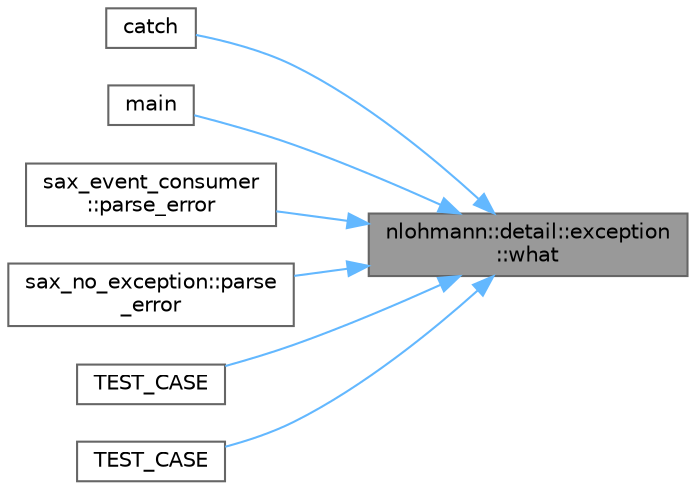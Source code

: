 digraph "nlohmann::detail::exception::what"
{
 // LATEX_PDF_SIZE
  bgcolor="transparent";
  edge [fontname=Helvetica,fontsize=10,labelfontname=Helvetica,labelfontsize=10];
  node [fontname=Helvetica,fontsize=10,shape=box,height=0.2,width=0.4];
  rankdir="RL";
  Node1 [id="Node000001",label="nlohmann::detail::exception\l::what",height=0.2,width=0.4,color="gray40", fillcolor="grey60", style="filled", fontcolor="black",tooltip="returns the explanatory string"];
  Node1 -> Node2 [id="edge1_Node000001_Node000002",dir="back",color="steelblue1",style="solid",tooltip=" "];
  Node2 [id="Node000002",label="catch",height=0.2,width=0.4,color="grey40", fillcolor="white", style="filled",URL="$parse____allow__exceptions_8cpp.html#a88d21aa42edb73c0c0cc5649fcfb54da",tooltip=" "];
  Node1 -> Node3 [id="edge2_Node000001_Node000003",dir="back",color="steelblue1",style="solid",tooltip=" "];
  Node3 [id="Node000003",label="main",height=0.2,width=0.4,color="grey40", fillcolor="white", style="filled",URL="$at____json__pointer_8cpp.html#ae66f6b31b5ad750f1fe042a706a4e3d4",tooltip=" "];
  Node1 -> Node4 [id="edge3_Node000001_Node000004",dir="back",color="steelblue1",style="solid",tooltip=" "];
  Node4 [id="Node000004",label="sax_event_consumer\l::parse_error",height=0.2,width=0.4,color="grey40", fillcolor="white", style="filled",URL="$classsax__event__consumer.html#a47b630c637d98e61bf3211145391b1a1",tooltip="a parse error occurred"];
  Node1 -> Node5 [id="edge4_Node000001_Node000005",dir="back",color="steelblue1",style="solid",tooltip=" "];
  Node5 [id="Node000005",label="sax_no_exception::parse\l_error",height=0.2,width=0.4,color="grey40", fillcolor="white", style="filled",URL="$classsax__no__exception.html#a5aacf9c074bd9dcfcd80fa1d2cc5aab1",tooltip=" "];
  Node1 -> Node6 [id="edge5_Node000001_Node000006",dir="back",color="steelblue1",style="solid",tooltip=" "];
  Node6 [id="Node000006",label="TEST_CASE",height=0.2,width=0.4,color="grey40", fillcolor="white", style="filled",URL="$unit-bjdata_8cpp.html#aff8ed81b94482d76233af35ad67a55ca",tooltip=" "];
  Node1 -> Node7 [id="edge6_Node000001_Node000007",dir="back",color="steelblue1",style="solid",tooltip=" "];
  Node7 [id="Node000007",label="TEST_CASE",height=0.2,width=0.4,color="grey40", fillcolor="white", style="filled",URL="$unit-ubjson_8cpp.html#a2291c34df12984200e33a95186e41211",tooltip=" "];
}
